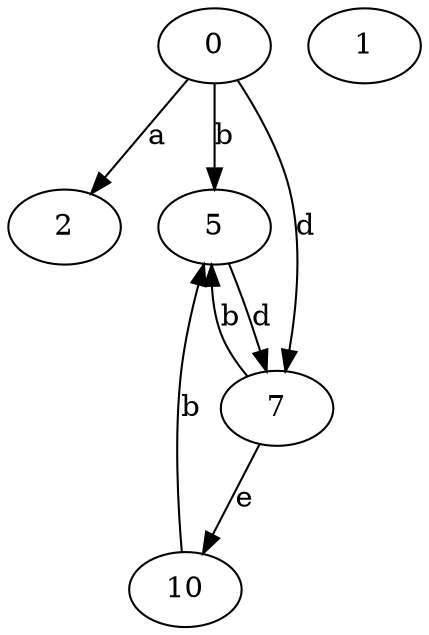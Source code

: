 strict digraph  {
0;
1;
2;
5;
7;
10;
0 -> 2  [label=a];
0 -> 5  [label=b];
0 -> 7  [label=d];
5 -> 7  [label=d];
7 -> 5  [label=b];
7 -> 10  [label=e];
10 -> 5  [label=b];
}
